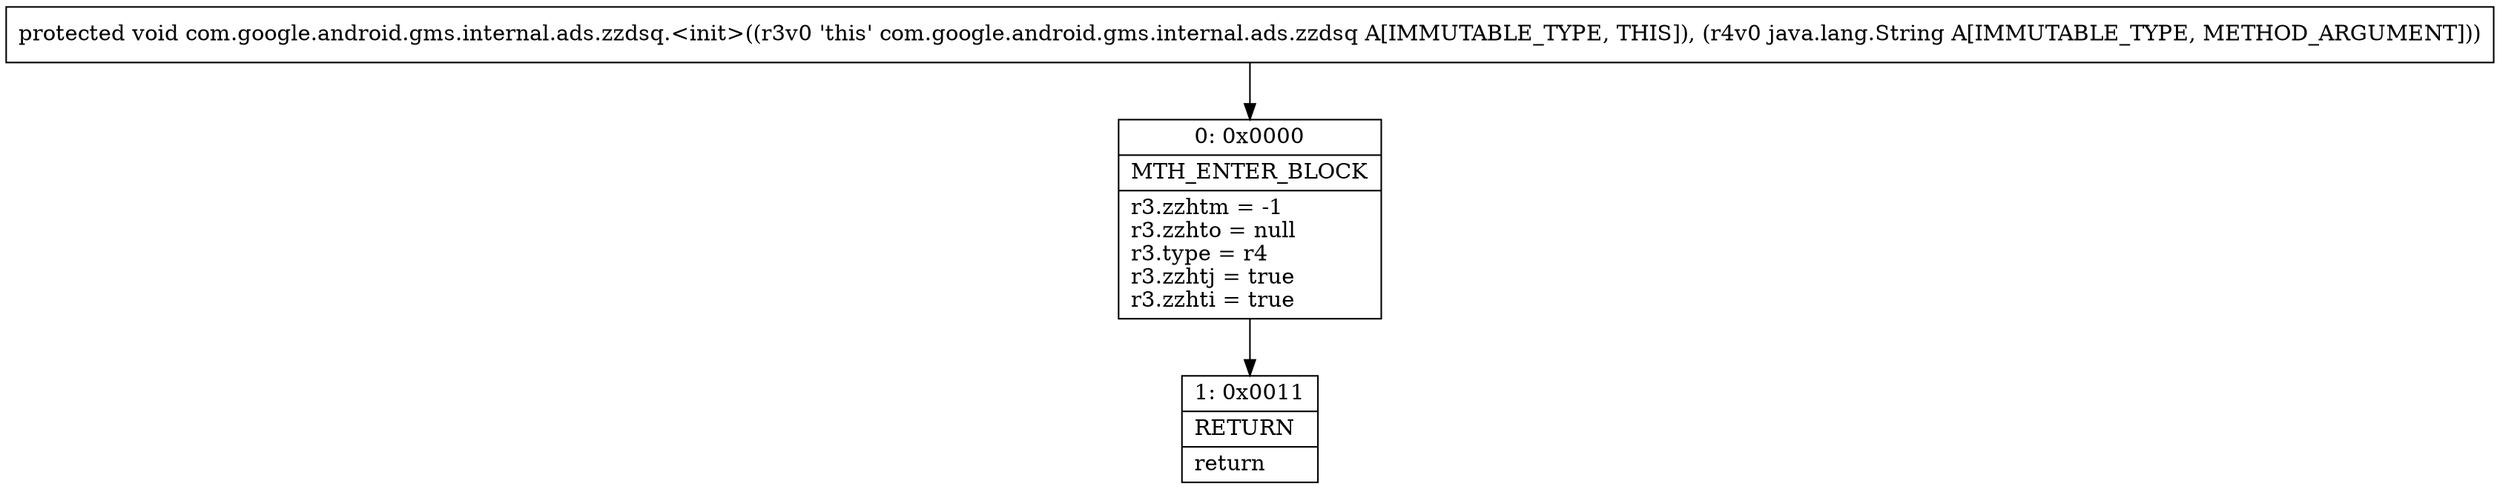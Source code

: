 digraph "CFG forcom.google.android.gms.internal.ads.zzdsq.\<init\>(Ljava\/lang\/String;)V" {
Node_0 [shape=record,label="{0\:\ 0x0000|MTH_ENTER_BLOCK\l|r3.zzhtm = \-1\lr3.zzhto = null\lr3.type = r4\lr3.zzhtj = true\lr3.zzhti = true\l}"];
Node_1 [shape=record,label="{1\:\ 0x0011|RETURN\l|return\l}"];
MethodNode[shape=record,label="{protected void com.google.android.gms.internal.ads.zzdsq.\<init\>((r3v0 'this' com.google.android.gms.internal.ads.zzdsq A[IMMUTABLE_TYPE, THIS]), (r4v0 java.lang.String A[IMMUTABLE_TYPE, METHOD_ARGUMENT])) }"];
MethodNode -> Node_0;
Node_0 -> Node_1;
}


